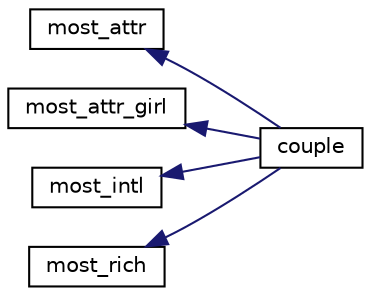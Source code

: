 digraph "Graphical Class Hierarchy"
{
  edge [fontname="Helvetica",fontsize="10",labelfontname="Helvetica",labelfontsize="10"];
  node [fontname="Helvetica",fontsize="10",shape=record];
  rankdir="LR";
  Node1 [label="most_attr",height=0.2,width=0.4,color="black", fillcolor="white", style="filled",URL="$classmost__attr.html",tooltip="class most_attr. "];
  Node1 -> Node2 [dir="back",color="midnightblue",fontsize="10",style="solid",fontname="Helvetica"];
  Node2 [label="couple",height=0.2,width=0.4,color="black", fillcolor="white", style="filled",URL="$classcouple.html",tooltip="class Couple "];
  Node3 [label="most_attr_girl",height=0.2,width=0.4,color="black", fillcolor="white", style="filled",URL="$classmost__attr__girl.html",tooltip="class most_attr_girl. "];
  Node3 -> Node2 [dir="back",color="midnightblue",fontsize="10",style="solid",fontname="Helvetica"];
  Node4 [label="most_intl",height=0.2,width=0.4,color="black", fillcolor="white", style="filled",URL="$classmost__intl.html",tooltip="class most_intl. "];
  Node4 -> Node2 [dir="back",color="midnightblue",fontsize="10",style="solid",fontname="Helvetica"];
  Node5 [label="most_rich",height=0.2,width=0.4,color="black", fillcolor="white", style="filled",URL="$classmost__rich.html",tooltip="class most_rich. "];
  Node5 -> Node2 [dir="back",color="midnightblue",fontsize="10",style="solid",fontname="Helvetica"];
}
